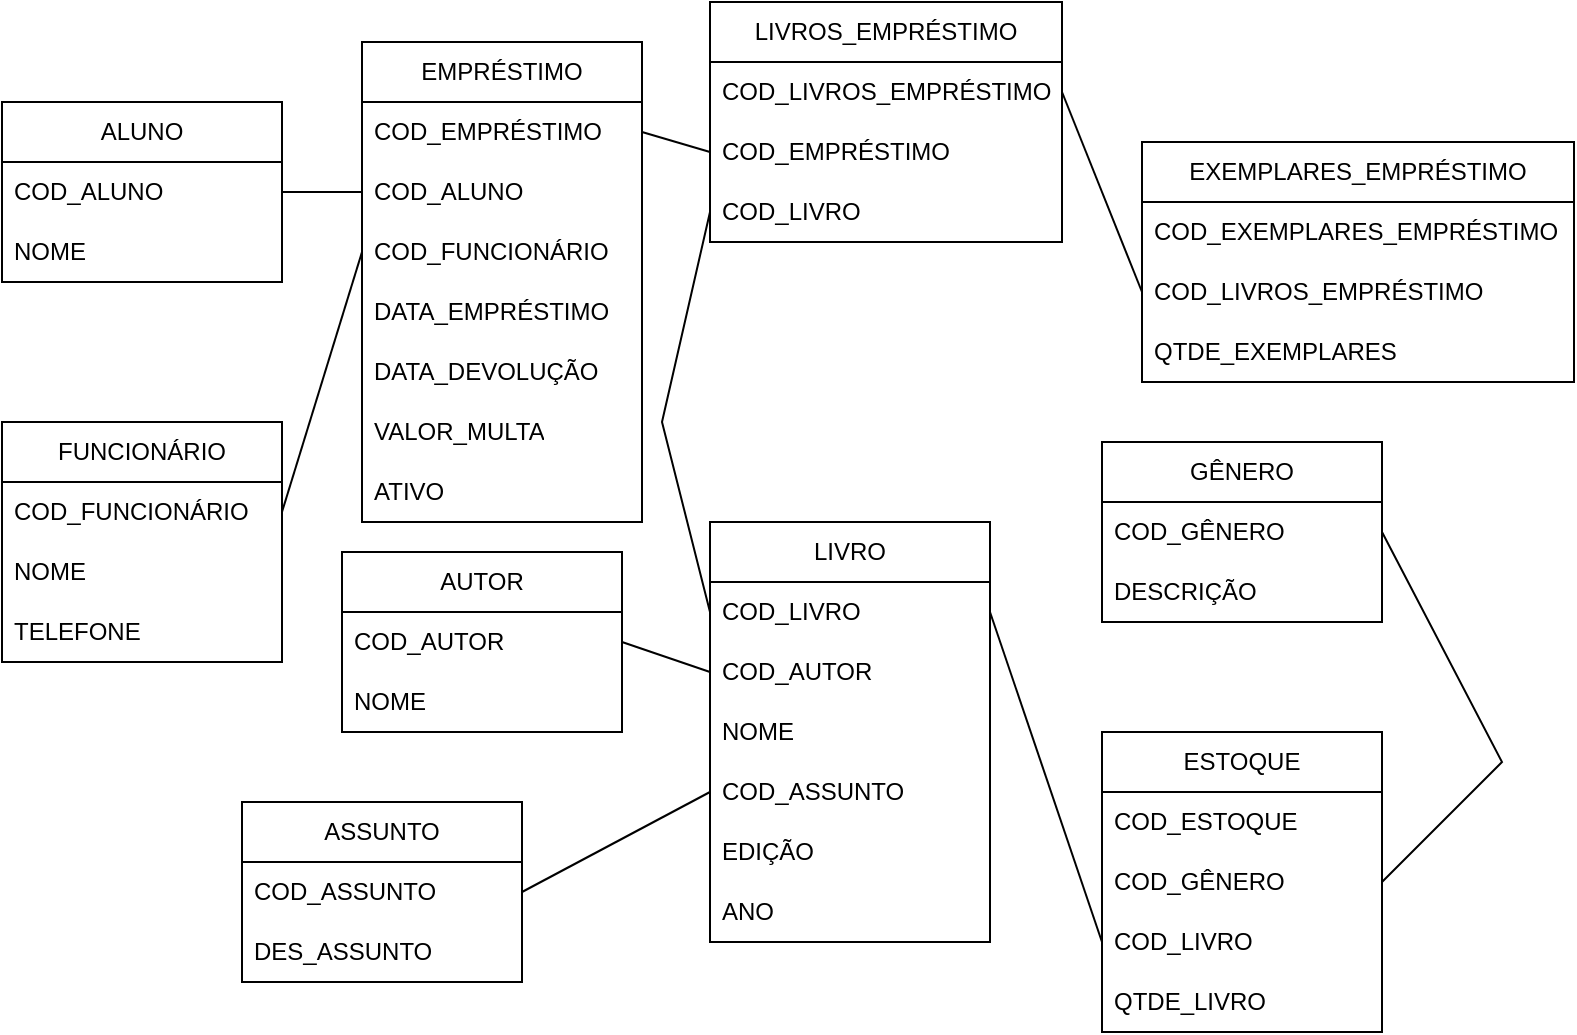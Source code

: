 <mxfile version="21.7.2" type="github">
  <diagram name="Página-1" id="WDgkzGiE34xf8tg-afha">
    <mxGraphModel dx="1434" dy="790" grid="1" gridSize="10" guides="1" tooltips="1" connect="1" arrows="1" fold="1" page="1" pageScale="1" pageWidth="827" pageHeight="1169" math="0" shadow="0">
      <root>
        <mxCell id="0" />
        <mxCell id="1" parent="0" />
        <mxCell id="5-puum7bVgU2KgYwQGrU-91" value="ALUNO" style="swimlane;fontStyle=0;childLayout=stackLayout;horizontal=1;startSize=30;horizontalStack=0;resizeParent=1;resizeParentMax=0;resizeLast=0;collapsible=1;marginBottom=0;whiteSpace=wrap;html=1;" vertex="1" parent="1">
          <mxGeometry x="10" y="90" width="140" height="90" as="geometry" />
        </mxCell>
        <mxCell id="5-puum7bVgU2KgYwQGrU-92" value="COD_ALUNO" style="text;strokeColor=none;fillColor=none;align=left;verticalAlign=middle;spacingLeft=4;spacingRight=4;overflow=hidden;points=[[0,0.5],[1,0.5]];portConstraint=eastwest;rotatable=0;whiteSpace=wrap;html=1;" vertex="1" parent="5-puum7bVgU2KgYwQGrU-91">
          <mxGeometry y="30" width="140" height="30" as="geometry" />
        </mxCell>
        <mxCell id="5-puum7bVgU2KgYwQGrU-93" value="NOME" style="text;strokeColor=none;fillColor=none;align=left;verticalAlign=middle;spacingLeft=4;spacingRight=4;overflow=hidden;points=[[0,0.5],[1,0.5]];portConstraint=eastwest;rotatable=0;whiteSpace=wrap;html=1;" vertex="1" parent="5-puum7bVgU2KgYwQGrU-91">
          <mxGeometry y="60" width="140" height="30" as="geometry" />
        </mxCell>
        <mxCell id="5-puum7bVgU2KgYwQGrU-94" value="EMPRÉSTIMO" style="swimlane;fontStyle=0;childLayout=stackLayout;horizontal=1;startSize=30;horizontalStack=0;resizeParent=1;resizeParentMax=0;resizeLast=0;collapsible=1;marginBottom=0;whiteSpace=wrap;html=1;" vertex="1" parent="1">
          <mxGeometry x="190" y="60" width="140" height="240" as="geometry" />
        </mxCell>
        <mxCell id="5-puum7bVgU2KgYwQGrU-95" value="COD_EMPRÉSTIMO" style="text;strokeColor=none;fillColor=none;align=left;verticalAlign=middle;spacingLeft=4;spacingRight=4;overflow=hidden;points=[[0,0.5],[1,0.5]];portConstraint=eastwest;rotatable=0;whiteSpace=wrap;html=1;" vertex="1" parent="5-puum7bVgU2KgYwQGrU-94">
          <mxGeometry y="30" width="140" height="30" as="geometry" />
        </mxCell>
        <mxCell id="5-puum7bVgU2KgYwQGrU-96" value="COD_ALUNO" style="text;strokeColor=none;fillColor=none;align=left;verticalAlign=middle;spacingLeft=4;spacingRight=4;overflow=hidden;points=[[0,0.5],[1,0.5]];portConstraint=eastwest;rotatable=0;whiteSpace=wrap;html=1;" vertex="1" parent="5-puum7bVgU2KgYwQGrU-94">
          <mxGeometry y="60" width="140" height="30" as="geometry" />
        </mxCell>
        <mxCell id="5-puum7bVgU2KgYwQGrU-97" value="COD_FUNCIONÁRIO" style="text;strokeColor=none;fillColor=none;align=left;verticalAlign=middle;spacingLeft=4;spacingRight=4;overflow=hidden;points=[[0,0.5],[1,0.5]];portConstraint=eastwest;rotatable=0;whiteSpace=wrap;html=1;" vertex="1" parent="5-puum7bVgU2KgYwQGrU-94">
          <mxGeometry y="90" width="140" height="30" as="geometry" />
        </mxCell>
        <mxCell id="5-puum7bVgU2KgYwQGrU-98" value="DATA_EMPRÉSTIMO" style="text;strokeColor=none;fillColor=none;align=left;verticalAlign=middle;spacingLeft=4;spacingRight=4;overflow=hidden;points=[[0,0.5],[1,0.5]];portConstraint=eastwest;rotatable=0;whiteSpace=wrap;html=1;" vertex="1" parent="5-puum7bVgU2KgYwQGrU-94">
          <mxGeometry y="120" width="140" height="30" as="geometry" />
        </mxCell>
        <mxCell id="5-puum7bVgU2KgYwQGrU-99" value="DATA_DEVOLUÇÃO" style="text;strokeColor=none;fillColor=none;align=left;verticalAlign=middle;spacingLeft=4;spacingRight=4;overflow=hidden;points=[[0,0.5],[1,0.5]];portConstraint=eastwest;rotatable=0;whiteSpace=wrap;html=1;" vertex="1" parent="5-puum7bVgU2KgYwQGrU-94">
          <mxGeometry y="150" width="140" height="30" as="geometry" />
        </mxCell>
        <mxCell id="5-puum7bVgU2KgYwQGrU-100" value="VALOR_MULTA" style="text;strokeColor=none;fillColor=none;align=left;verticalAlign=middle;spacingLeft=4;spacingRight=4;overflow=hidden;points=[[0,0.5],[1,0.5]];portConstraint=eastwest;rotatable=0;whiteSpace=wrap;html=1;" vertex="1" parent="5-puum7bVgU2KgYwQGrU-94">
          <mxGeometry y="180" width="140" height="30" as="geometry" />
        </mxCell>
        <mxCell id="5-puum7bVgU2KgYwQGrU-101" value="ATIVO" style="text;strokeColor=none;fillColor=none;align=left;verticalAlign=middle;spacingLeft=4;spacingRight=4;overflow=hidden;points=[[0,0.5],[1,0.5]];portConstraint=eastwest;rotatable=0;whiteSpace=wrap;html=1;" vertex="1" parent="5-puum7bVgU2KgYwQGrU-94">
          <mxGeometry y="210" width="140" height="30" as="geometry" />
        </mxCell>
        <mxCell id="5-puum7bVgU2KgYwQGrU-102" value="LIVROS_EMPRÉSTIMO" style="swimlane;fontStyle=0;childLayout=stackLayout;horizontal=1;startSize=30;horizontalStack=0;resizeParent=1;resizeParentMax=0;resizeLast=0;collapsible=1;marginBottom=0;whiteSpace=wrap;html=1;" vertex="1" parent="1">
          <mxGeometry x="364" y="40" width="176" height="120" as="geometry" />
        </mxCell>
        <mxCell id="5-puum7bVgU2KgYwQGrU-103" value="COD_LIVROS_EMPRÉSTIMO" style="text;strokeColor=none;fillColor=none;align=left;verticalAlign=middle;spacingLeft=4;spacingRight=4;overflow=hidden;points=[[0,0.5],[1,0.5]];portConstraint=eastwest;rotatable=0;whiteSpace=wrap;html=1;" vertex="1" parent="5-puum7bVgU2KgYwQGrU-102">
          <mxGeometry y="30" width="176" height="30" as="geometry" />
        </mxCell>
        <mxCell id="5-puum7bVgU2KgYwQGrU-104" value="COD_EMPRÉSTIMO" style="text;strokeColor=none;fillColor=none;align=left;verticalAlign=middle;spacingLeft=4;spacingRight=4;overflow=hidden;points=[[0,0.5],[1,0.5]];portConstraint=eastwest;rotatable=0;whiteSpace=wrap;html=1;" vertex="1" parent="5-puum7bVgU2KgYwQGrU-102">
          <mxGeometry y="60" width="176" height="30" as="geometry" />
        </mxCell>
        <mxCell id="5-puum7bVgU2KgYwQGrU-105" value="COD_LIVRO" style="text;strokeColor=none;fillColor=none;align=left;verticalAlign=middle;spacingLeft=4;spacingRight=4;overflow=hidden;points=[[0,0.5],[1,0.5]];portConstraint=eastwest;rotatable=0;whiteSpace=wrap;html=1;" vertex="1" parent="5-puum7bVgU2KgYwQGrU-102">
          <mxGeometry y="90" width="176" height="30" as="geometry" />
        </mxCell>
        <mxCell id="5-puum7bVgU2KgYwQGrU-106" value="FUNCIONÁRIO" style="swimlane;fontStyle=0;childLayout=stackLayout;horizontal=1;startSize=30;horizontalStack=0;resizeParent=1;resizeParentMax=0;resizeLast=0;collapsible=1;marginBottom=0;whiteSpace=wrap;html=1;" vertex="1" parent="1">
          <mxGeometry x="10" y="250" width="140" height="120" as="geometry" />
        </mxCell>
        <mxCell id="5-puum7bVgU2KgYwQGrU-107" value="COD_FUNCIONÁRIO" style="text;strokeColor=none;fillColor=none;align=left;verticalAlign=middle;spacingLeft=4;spacingRight=4;overflow=hidden;points=[[0,0.5],[1,0.5]];portConstraint=eastwest;rotatable=0;whiteSpace=wrap;html=1;" vertex="1" parent="5-puum7bVgU2KgYwQGrU-106">
          <mxGeometry y="30" width="140" height="30" as="geometry" />
        </mxCell>
        <mxCell id="5-puum7bVgU2KgYwQGrU-108" value="NOME" style="text;strokeColor=none;fillColor=none;align=left;verticalAlign=middle;spacingLeft=4;spacingRight=4;overflow=hidden;points=[[0,0.5],[1,0.5]];portConstraint=eastwest;rotatable=0;whiteSpace=wrap;html=1;" vertex="1" parent="5-puum7bVgU2KgYwQGrU-106">
          <mxGeometry y="60" width="140" height="30" as="geometry" />
        </mxCell>
        <mxCell id="5-puum7bVgU2KgYwQGrU-109" value="TELEFONE" style="text;strokeColor=none;fillColor=none;align=left;verticalAlign=middle;spacingLeft=4;spacingRight=4;overflow=hidden;points=[[0,0.5],[1,0.5]];portConstraint=eastwest;rotatable=0;whiteSpace=wrap;html=1;" vertex="1" parent="5-puum7bVgU2KgYwQGrU-106">
          <mxGeometry y="90" width="140" height="30" as="geometry" />
        </mxCell>
        <mxCell id="5-puum7bVgU2KgYwQGrU-110" value="AUTOR" style="swimlane;fontStyle=0;childLayout=stackLayout;horizontal=1;startSize=30;horizontalStack=0;resizeParent=1;resizeParentMax=0;resizeLast=0;collapsible=1;marginBottom=0;whiteSpace=wrap;html=1;" vertex="1" parent="1">
          <mxGeometry x="180" y="315" width="140" height="90" as="geometry" />
        </mxCell>
        <mxCell id="5-puum7bVgU2KgYwQGrU-111" value="COD_AUTOR" style="text;strokeColor=none;fillColor=none;align=left;verticalAlign=middle;spacingLeft=4;spacingRight=4;overflow=hidden;points=[[0,0.5],[1,0.5]];portConstraint=eastwest;rotatable=0;whiteSpace=wrap;html=1;" vertex="1" parent="5-puum7bVgU2KgYwQGrU-110">
          <mxGeometry y="30" width="140" height="30" as="geometry" />
        </mxCell>
        <mxCell id="5-puum7bVgU2KgYwQGrU-112" value="NOME" style="text;strokeColor=none;fillColor=none;align=left;verticalAlign=middle;spacingLeft=4;spacingRight=4;overflow=hidden;points=[[0,0.5],[1,0.5]];portConstraint=eastwest;rotatable=0;whiteSpace=wrap;html=1;" vertex="1" parent="5-puum7bVgU2KgYwQGrU-110">
          <mxGeometry y="60" width="140" height="30" as="geometry" />
        </mxCell>
        <mxCell id="5-puum7bVgU2KgYwQGrU-113" value="LIVRO" style="swimlane;fontStyle=0;childLayout=stackLayout;horizontal=1;startSize=30;horizontalStack=0;resizeParent=1;resizeParentMax=0;resizeLast=0;collapsible=1;marginBottom=0;whiteSpace=wrap;html=1;" vertex="1" parent="1">
          <mxGeometry x="364" y="300" width="140" height="210" as="geometry" />
        </mxCell>
        <mxCell id="5-puum7bVgU2KgYwQGrU-114" value="COD_LIVRO" style="text;strokeColor=none;fillColor=none;align=left;verticalAlign=middle;spacingLeft=4;spacingRight=4;overflow=hidden;points=[[0,0.5],[1,0.5]];portConstraint=eastwest;rotatable=0;whiteSpace=wrap;html=1;" vertex="1" parent="5-puum7bVgU2KgYwQGrU-113">
          <mxGeometry y="30" width="140" height="30" as="geometry" />
        </mxCell>
        <mxCell id="5-puum7bVgU2KgYwQGrU-115" value="COD_AUTOR" style="text;strokeColor=none;fillColor=none;align=left;verticalAlign=middle;spacingLeft=4;spacingRight=4;overflow=hidden;points=[[0,0.5],[1,0.5]];portConstraint=eastwest;rotatable=0;whiteSpace=wrap;html=1;" vertex="1" parent="5-puum7bVgU2KgYwQGrU-113">
          <mxGeometry y="60" width="140" height="30" as="geometry" />
        </mxCell>
        <mxCell id="5-puum7bVgU2KgYwQGrU-116" value="NOME" style="text;strokeColor=none;fillColor=none;align=left;verticalAlign=middle;spacingLeft=4;spacingRight=4;overflow=hidden;points=[[0,0.5],[1,0.5]];portConstraint=eastwest;rotatable=0;whiteSpace=wrap;html=1;" vertex="1" parent="5-puum7bVgU2KgYwQGrU-113">
          <mxGeometry y="90" width="140" height="30" as="geometry" />
        </mxCell>
        <mxCell id="5-puum7bVgU2KgYwQGrU-117" value="COD_ASSUNTO" style="text;strokeColor=none;fillColor=none;align=left;verticalAlign=middle;spacingLeft=4;spacingRight=4;overflow=hidden;points=[[0,0.5],[1,0.5]];portConstraint=eastwest;rotatable=0;whiteSpace=wrap;html=1;" vertex="1" parent="5-puum7bVgU2KgYwQGrU-113">
          <mxGeometry y="120" width="140" height="30" as="geometry" />
        </mxCell>
        <mxCell id="5-puum7bVgU2KgYwQGrU-118" value="EDIÇÃO" style="text;strokeColor=none;fillColor=none;align=left;verticalAlign=middle;spacingLeft=4;spacingRight=4;overflow=hidden;points=[[0,0.5],[1,0.5]];portConstraint=eastwest;rotatable=0;whiteSpace=wrap;html=1;" vertex="1" parent="5-puum7bVgU2KgYwQGrU-113">
          <mxGeometry y="150" width="140" height="30" as="geometry" />
        </mxCell>
        <mxCell id="5-puum7bVgU2KgYwQGrU-119" value="ANO" style="text;strokeColor=none;fillColor=none;align=left;verticalAlign=middle;spacingLeft=4;spacingRight=4;overflow=hidden;points=[[0,0.5],[1,0.5]];portConstraint=eastwest;rotatable=0;whiteSpace=wrap;html=1;" vertex="1" parent="5-puum7bVgU2KgYwQGrU-113">
          <mxGeometry y="180" width="140" height="30" as="geometry" />
        </mxCell>
        <mxCell id="5-puum7bVgU2KgYwQGrU-120" value="EXEMPLARES_EMPRÉSTIMO" style="swimlane;fontStyle=0;childLayout=stackLayout;horizontal=1;startSize=30;horizontalStack=0;resizeParent=1;resizeParentMax=0;resizeLast=0;collapsible=1;marginBottom=0;whiteSpace=wrap;html=1;" vertex="1" parent="1">
          <mxGeometry x="580" y="110" width="216" height="120" as="geometry" />
        </mxCell>
        <mxCell id="5-puum7bVgU2KgYwQGrU-121" value="COD_EXEMPLARES_EMPRÉSTIMO" style="text;strokeColor=none;fillColor=none;align=left;verticalAlign=middle;spacingLeft=4;spacingRight=4;overflow=hidden;points=[[0,0.5],[1,0.5]];portConstraint=eastwest;rotatable=0;whiteSpace=wrap;html=1;" vertex="1" parent="5-puum7bVgU2KgYwQGrU-120">
          <mxGeometry y="30" width="216" height="30" as="geometry" />
        </mxCell>
        <mxCell id="5-puum7bVgU2KgYwQGrU-122" value="COD_LIVROS_EMPRÉSTIMO" style="text;strokeColor=none;fillColor=none;align=left;verticalAlign=middle;spacingLeft=4;spacingRight=4;overflow=hidden;points=[[0,0.5],[1,0.5]];portConstraint=eastwest;rotatable=0;whiteSpace=wrap;html=1;" vertex="1" parent="5-puum7bVgU2KgYwQGrU-120">
          <mxGeometry y="60" width="216" height="30" as="geometry" />
        </mxCell>
        <mxCell id="5-puum7bVgU2KgYwQGrU-123" value="QTDE_EXEMPLARES" style="text;strokeColor=none;fillColor=none;align=left;verticalAlign=middle;spacingLeft=4;spacingRight=4;overflow=hidden;points=[[0,0.5],[1,0.5]];portConstraint=eastwest;rotatable=0;whiteSpace=wrap;html=1;" vertex="1" parent="5-puum7bVgU2KgYwQGrU-120">
          <mxGeometry y="90" width="216" height="30" as="geometry" />
        </mxCell>
        <mxCell id="5-puum7bVgU2KgYwQGrU-124" value="" style="endArrow=none;html=1;rounded=0;exitX=1;exitY=0.5;exitDx=0;exitDy=0;entryX=0;entryY=0.5;entryDx=0;entryDy=0;" edge="1" parent="1" source="5-puum7bVgU2KgYwQGrU-92" target="5-puum7bVgU2KgYwQGrU-96">
          <mxGeometry width="50" height="50" relative="1" as="geometry">
            <mxPoint x="390" y="250" as="sourcePoint" />
            <mxPoint x="440" y="200" as="targetPoint" />
          </mxGeometry>
        </mxCell>
        <mxCell id="5-puum7bVgU2KgYwQGrU-125" value="" style="endArrow=none;html=1;rounded=0;exitX=1;exitY=0.5;exitDx=0;exitDy=0;entryX=0;entryY=0.5;entryDx=0;entryDy=0;" edge="1" parent="1" source="5-puum7bVgU2KgYwQGrU-111" target="5-puum7bVgU2KgYwQGrU-115">
          <mxGeometry width="50" height="50" relative="1" as="geometry">
            <mxPoint x="290" y="490" as="sourcePoint" />
            <mxPoint x="340" y="440" as="targetPoint" />
          </mxGeometry>
        </mxCell>
        <mxCell id="5-puum7bVgU2KgYwQGrU-126" value="" style="endArrow=none;html=1;rounded=0;entryX=1;entryY=0.5;entryDx=0;entryDy=0;exitX=0;exitY=0.5;exitDx=0;exitDy=0;" edge="1" parent="1" source="5-puum7bVgU2KgYwQGrU-122" target="5-puum7bVgU2KgYwQGrU-103">
          <mxGeometry width="50" height="50" relative="1" as="geometry">
            <mxPoint x="390" y="250" as="sourcePoint" />
            <mxPoint x="440" y="200" as="targetPoint" />
          </mxGeometry>
        </mxCell>
        <mxCell id="5-puum7bVgU2KgYwQGrU-127" value="" style="endArrow=none;html=1;rounded=0;exitX=1;exitY=0.5;exitDx=0;exitDy=0;entryX=0;entryY=0.5;entryDx=0;entryDy=0;" edge="1" parent="1" source="5-puum7bVgU2KgYwQGrU-95" target="5-puum7bVgU2KgYwQGrU-104">
          <mxGeometry width="50" height="50" relative="1" as="geometry">
            <mxPoint x="390" y="250" as="sourcePoint" />
            <mxPoint x="440" y="200" as="targetPoint" />
          </mxGeometry>
        </mxCell>
        <mxCell id="5-puum7bVgU2KgYwQGrU-128" value="" style="endArrow=none;html=1;rounded=0;exitX=1;exitY=0.5;exitDx=0;exitDy=0;entryX=0;entryY=0.5;entryDx=0;entryDy=0;" edge="1" parent="1" source="5-puum7bVgU2KgYwQGrU-107" target="5-puum7bVgU2KgYwQGrU-97">
          <mxGeometry width="50" height="50" relative="1" as="geometry">
            <mxPoint x="160" y="335" as="sourcePoint" />
            <mxPoint x="210" y="285" as="targetPoint" />
          </mxGeometry>
        </mxCell>
        <mxCell id="5-puum7bVgU2KgYwQGrU-129" value="ASSUNTO" style="swimlane;fontStyle=0;childLayout=stackLayout;horizontal=1;startSize=30;horizontalStack=0;resizeParent=1;resizeParentMax=0;resizeLast=0;collapsible=1;marginBottom=0;whiteSpace=wrap;html=1;" vertex="1" parent="1">
          <mxGeometry x="130" y="440" width="140" height="90" as="geometry" />
        </mxCell>
        <mxCell id="5-puum7bVgU2KgYwQGrU-130" value="COD_ASSUNTO" style="text;strokeColor=none;fillColor=none;align=left;verticalAlign=middle;spacingLeft=4;spacingRight=4;overflow=hidden;points=[[0,0.5],[1,0.5]];portConstraint=eastwest;rotatable=0;whiteSpace=wrap;html=1;" vertex="1" parent="5-puum7bVgU2KgYwQGrU-129">
          <mxGeometry y="30" width="140" height="30" as="geometry" />
        </mxCell>
        <mxCell id="5-puum7bVgU2KgYwQGrU-131" value="DES_ASSUNTO" style="text;strokeColor=none;fillColor=none;align=left;verticalAlign=middle;spacingLeft=4;spacingRight=4;overflow=hidden;points=[[0,0.5],[1,0.5]];portConstraint=eastwest;rotatable=0;whiteSpace=wrap;html=1;" vertex="1" parent="5-puum7bVgU2KgYwQGrU-129">
          <mxGeometry y="60" width="140" height="30" as="geometry" />
        </mxCell>
        <mxCell id="5-puum7bVgU2KgYwQGrU-132" value="" style="endArrow=none;html=1;rounded=0;entryX=1;entryY=0.5;entryDx=0;entryDy=0;exitX=0;exitY=0.5;exitDx=0;exitDy=0;" edge="1" parent="1" source="5-puum7bVgU2KgYwQGrU-117" target="5-puum7bVgU2KgYwQGrU-130">
          <mxGeometry width="50" height="50" relative="1" as="geometry">
            <mxPoint x="390" y="250" as="sourcePoint" />
            <mxPoint x="440" y="200" as="targetPoint" />
          </mxGeometry>
        </mxCell>
        <mxCell id="5-puum7bVgU2KgYwQGrU-133" value="" style="endArrow=none;html=1;rounded=0;exitX=0;exitY=0.5;exitDx=0;exitDy=0;entryX=0;entryY=0.5;entryDx=0;entryDy=0;" edge="1" parent="1" source="5-puum7bVgU2KgYwQGrU-114" target="5-puum7bVgU2KgYwQGrU-105">
          <mxGeometry width="50" height="50" relative="1" as="geometry">
            <mxPoint x="390" y="250" as="sourcePoint" />
            <mxPoint x="440" y="200" as="targetPoint" />
            <Array as="points">
              <mxPoint x="340" y="250" />
            </Array>
          </mxGeometry>
        </mxCell>
        <mxCell id="5-puum7bVgU2KgYwQGrU-134" value="ESTOQUE" style="swimlane;fontStyle=0;childLayout=stackLayout;horizontal=1;startSize=30;horizontalStack=0;resizeParent=1;resizeParentMax=0;resizeLast=0;collapsible=1;marginBottom=0;whiteSpace=wrap;html=1;" vertex="1" parent="1">
          <mxGeometry x="560" y="405" width="140" height="150" as="geometry" />
        </mxCell>
        <mxCell id="5-puum7bVgU2KgYwQGrU-135" value="COD_ESTOQUE" style="text;strokeColor=none;fillColor=none;align=left;verticalAlign=middle;spacingLeft=4;spacingRight=4;overflow=hidden;points=[[0,0.5],[1,0.5]];portConstraint=eastwest;rotatable=0;whiteSpace=wrap;html=1;" vertex="1" parent="5-puum7bVgU2KgYwQGrU-134">
          <mxGeometry y="30" width="140" height="30" as="geometry" />
        </mxCell>
        <mxCell id="5-puum7bVgU2KgYwQGrU-136" value="COD_GÊNERO" style="text;strokeColor=none;fillColor=none;align=left;verticalAlign=middle;spacingLeft=4;spacingRight=4;overflow=hidden;points=[[0,0.5],[1,0.5]];portConstraint=eastwest;rotatable=0;whiteSpace=wrap;html=1;" vertex="1" parent="5-puum7bVgU2KgYwQGrU-134">
          <mxGeometry y="60" width="140" height="30" as="geometry" />
        </mxCell>
        <mxCell id="5-puum7bVgU2KgYwQGrU-137" value="COD_LIVRO" style="text;strokeColor=none;fillColor=none;align=left;verticalAlign=middle;spacingLeft=4;spacingRight=4;overflow=hidden;points=[[0,0.5],[1,0.5]];portConstraint=eastwest;rotatable=0;whiteSpace=wrap;html=1;" vertex="1" parent="5-puum7bVgU2KgYwQGrU-134">
          <mxGeometry y="90" width="140" height="30" as="geometry" />
        </mxCell>
        <mxCell id="5-puum7bVgU2KgYwQGrU-138" value="QTDE_LIVRO" style="text;strokeColor=none;fillColor=none;align=left;verticalAlign=middle;spacingLeft=4;spacingRight=4;overflow=hidden;points=[[0,0.5],[1,0.5]];portConstraint=eastwest;rotatable=0;whiteSpace=wrap;html=1;" vertex="1" parent="5-puum7bVgU2KgYwQGrU-134">
          <mxGeometry y="120" width="140" height="30" as="geometry" />
        </mxCell>
        <mxCell id="5-puum7bVgU2KgYwQGrU-139" value="GÊNERO" style="swimlane;fontStyle=0;childLayout=stackLayout;horizontal=1;startSize=30;horizontalStack=0;resizeParent=1;resizeParentMax=0;resizeLast=0;collapsible=1;marginBottom=0;whiteSpace=wrap;html=1;" vertex="1" parent="1">
          <mxGeometry x="560" y="260" width="140" height="90" as="geometry" />
        </mxCell>
        <mxCell id="5-puum7bVgU2KgYwQGrU-140" value="COD_GÊNERO" style="text;strokeColor=none;fillColor=none;align=left;verticalAlign=middle;spacingLeft=4;spacingRight=4;overflow=hidden;points=[[0,0.5],[1,0.5]];portConstraint=eastwest;rotatable=0;whiteSpace=wrap;html=1;" vertex="1" parent="5-puum7bVgU2KgYwQGrU-139">
          <mxGeometry y="30" width="140" height="30" as="geometry" />
        </mxCell>
        <mxCell id="5-puum7bVgU2KgYwQGrU-141" value="DESCRIÇÃO" style="text;strokeColor=none;fillColor=none;align=left;verticalAlign=middle;spacingLeft=4;spacingRight=4;overflow=hidden;points=[[0,0.5],[1,0.5]];portConstraint=eastwest;rotatable=0;whiteSpace=wrap;html=1;" vertex="1" parent="5-puum7bVgU2KgYwQGrU-139">
          <mxGeometry y="60" width="140" height="30" as="geometry" />
        </mxCell>
        <mxCell id="5-puum7bVgU2KgYwQGrU-142" value="" style="endArrow=none;html=1;rounded=0;entryX=1;entryY=0.5;entryDx=0;entryDy=0;exitX=1;exitY=0.5;exitDx=0;exitDy=0;" edge="1" parent="1" source="5-puum7bVgU2KgYwQGrU-136" target="5-puum7bVgU2KgYwQGrU-140">
          <mxGeometry width="50" height="50" relative="1" as="geometry">
            <mxPoint x="390" y="750" as="sourcePoint" />
            <mxPoint x="440" y="700" as="targetPoint" />
            <Array as="points">
              <mxPoint x="760" y="420" />
            </Array>
          </mxGeometry>
        </mxCell>
        <mxCell id="5-puum7bVgU2KgYwQGrU-143" value="" style="endArrow=none;html=1;rounded=0;entryX=0;entryY=0.5;entryDx=0;entryDy=0;exitX=1;exitY=0.5;exitDx=0;exitDy=0;" edge="1" parent="1" source="5-puum7bVgU2KgYwQGrU-114" target="5-puum7bVgU2KgYwQGrU-137">
          <mxGeometry width="50" height="50" relative="1" as="geometry">
            <mxPoint x="480" y="500" as="sourcePoint" />
            <mxPoint x="530" y="450" as="targetPoint" />
          </mxGeometry>
        </mxCell>
      </root>
    </mxGraphModel>
  </diagram>
</mxfile>
